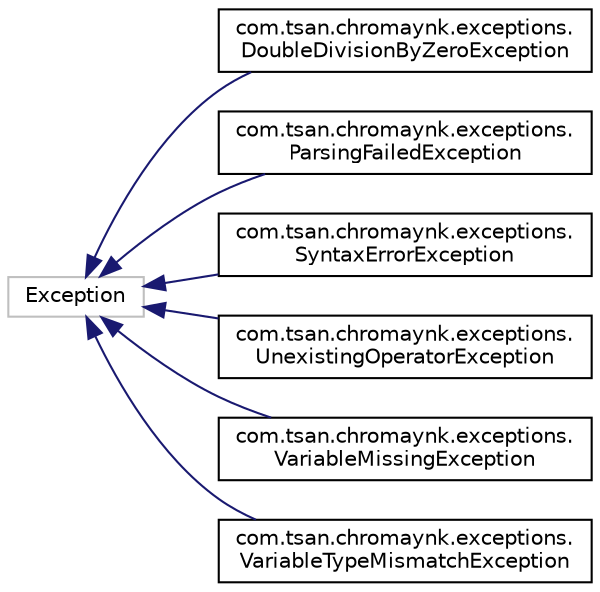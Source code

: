 digraph "Graphical Class Hierarchy"
{
 // LATEX_PDF_SIZE
  edge [fontname="Helvetica",fontsize="10",labelfontname="Helvetica",labelfontsize="10"];
  node [fontname="Helvetica",fontsize="10",shape=record];
  rankdir="LR";
  Node11 [label="Exception",height=0.2,width=0.4,color="grey75", fillcolor="white", style="filled",tooltip=" "];
  Node11 -> Node0 [dir="back",color="midnightblue",fontsize="10",style="solid",fontname="Helvetica"];
  Node0 [label="com.tsan.chromaynk.exceptions.\lDoubleDivisionByZeroException",height=0.2,width=0.4,color="black", fillcolor="white", style="filled",URL="$classcom_1_1tsan_1_1chromaynk_1_1exceptions_1_1DoubleDivisionByZeroException.html",tooltip=" "];
  Node11 -> Node13 [dir="back",color="midnightblue",fontsize="10",style="solid",fontname="Helvetica"];
  Node13 [label="com.tsan.chromaynk.exceptions.\lParsingFailedException",height=0.2,width=0.4,color="black", fillcolor="white", style="filled",URL="$classcom_1_1tsan_1_1chromaynk_1_1exceptions_1_1ParsingFailedException.html",tooltip=" "];
  Node11 -> Node14 [dir="back",color="midnightblue",fontsize="10",style="solid",fontname="Helvetica"];
  Node14 [label="com.tsan.chromaynk.exceptions.\lSyntaxErrorException",height=0.2,width=0.4,color="black", fillcolor="white", style="filled",URL="$classcom_1_1tsan_1_1chromaynk_1_1exceptions_1_1SyntaxErrorException.html",tooltip=" "];
  Node11 -> Node15 [dir="back",color="midnightblue",fontsize="10",style="solid",fontname="Helvetica"];
  Node15 [label="com.tsan.chromaynk.exceptions.\lUnexistingOperatorException",height=0.2,width=0.4,color="black", fillcolor="white", style="filled",URL="$classcom_1_1tsan_1_1chromaynk_1_1exceptions_1_1UnexistingOperatorException.html",tooltip=" "];
  Node11 -> Node16 [dir="back",color="midnightblue",fontsize="10",style="solid",fontname="Helvetica"];
  Node16 [label="com.tsan.chromaynk.exceptions.\lVariableMissingException",height=0.2,width=0.4,color="black", fillcolor="white", style="filled",URL="$classcom_1_1tsan_1_1chromaynk_1_1exceptions_1_1VariableMissingException.html",tooltip=" "];
  Node11 -> Node17 [dir="back",color="midnightblue",fontsize="10",style="solid",fontname="Helvetica"];
  Node17 [label="com.tsan.chromaynk.exceptions.\lVariableTypeMismatchException",height=0.2,width=0.4,color="black", fillcolor="white", style="filled",URL="$classcom_1_1tsan_1_1chromaynk_1_1exceptions_1_1VariableTypeMismatchException.html",tooltip=" "];
}
